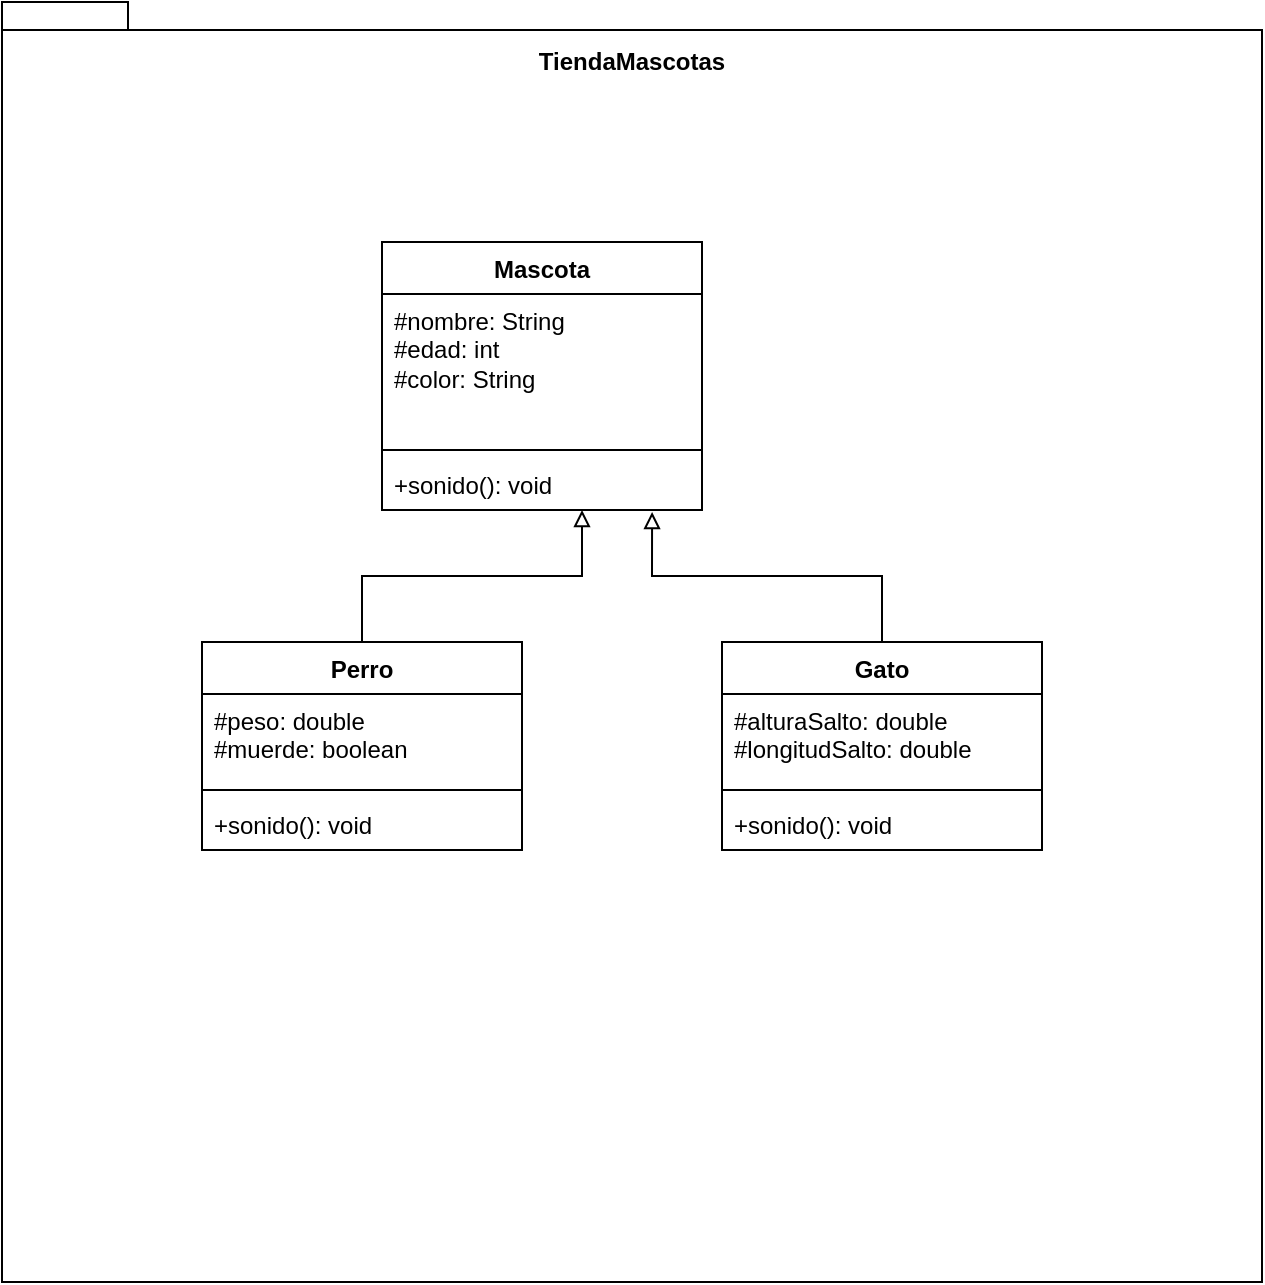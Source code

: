 <mxfile version="27.0.6">
  <diagram name="Página-1" id="NS8KIGUGybEMAQ8PBQUK">
    <mxGraphModel dx="872" dy="1642" grid="1" gridSize="10" guides="1" tooltips="1" connect="1" arrows="1" fold="1" page="1" pageScale="1" pageWidth="827" pageHeight="1169" math="0" shadow="0">
      <root>
        <mxCell id="0" />
        <mxCell id="1" parent="0" />
        <mxCell id="YhnHtKJHwIojqRvnkHCP-1" value="TiendaMascotas&lt;div&gt;&lt;br&gt;&lt;/div&gt;&lt;div&gt;&lt;br&gt;&lt;/div&gt;&lt;div&gt;&lt;br&gt;&lt;/div&gt;&lt;div&gt;&lt;br&gt;&lt;/div&gt;&lt;div&gt;&lt;br&gt;&lt;/div&gt;&lt;div&gt;&lt;br&gt;&lt;/div&gt;&lt;div&gt;&lt;br&gt;&lt;/div&gt;&lt;div&gt;&lt;br&gt;&lt;/div&gt;&lt;div&gt;&lt;br&gt;&lt;/div&gt;&lt;div&gt;&lt;br&gt;&lt;/div&gt;&lt;div&gt;&lt;br&gt;&lt;/div&gt;&lt;div&gt;&lt;br&gt;&lt;/div&gt;&lt;div&gt;&lt;br&gt;&lt;/div&gt;&lt;div&gt;&lt;br&gt;&lt;/div&gt;&lt;div&gt;&lt;br&gt;&lt;/div&gt;&lt;div&gt;&lt;br&gt;&lt;/div&gt;&lt;div&gt;&lt;br&gt;&lt;/div&gt;&lt;div&gt;&lt;br&gt;&lt;/div&gt;&lt;div&gt;&lt;br&gt;&lt;/div&gt;&lt;div&gt;&lt;br&gt;&lt;/div&gt;&lt;div&gt;&lt;br&gt;&lt;/div&gt;&lt;div&gt;&lt;br&gt;&lt;/div&gt;&lt;div&gt;&lt;br&gt;&lt;/div&gt;&lt;div&gt;&lt;br&gt;&lt;/div&gt;&lt;div&gt;&lt;br&gt;&lt;/div&gt;&lt;div&gt;&lt;br&gt;&lt;/div&gt;&lt;div&gt;&lt;br&gt;&lt;/div&gt;&lt;div&gt;&lt;br&gt;&lt;/div&gt;&lt;div&gt;&lt;br&gt;&lt;/div&gt;&lt;div&gt;&lt;br&gt;&lt;/div&gt;&lt;div&gt;&lt;br&gt;&lt;/div&gt;&lt;div&gt;&lt;br&gt;&lt;/div&gt;&lt;div&gt;&lt;br&gt;&lt;/div&gt;&lt;div&gt;&lt;br&gt;&lt;/div&gt;&lt;div&gt;&lt;br&gt;&lt;/div&gt;&lt;div&gt;&lt;br&gt;&lt;/div&gt;&lt;div&gt;&lt;br&gt;&lt;/div&gt;&lt;div&gt;&lt;br&gt;&lt;/div&gt;&lt;div&gt;&lt;br&gt;&lt;/div&gt;&lt;div&gt;&lt;br&gt;&lt;/div&gt;&lt;div&gt;&lt;br&gt;&lt;/div&gt;" style="shape=folder;fontStyle=1;spacingTop=10;tabWidth=40;tabHeight=14;tabPosition=left;html=1;whiteSpace=wrap;" vertex="1" parent="1">
          <mxGeometry x="140" y="-10" width="630" height="640" as="geometry" />
        </mxCell>
        <mxCell id="YhnHtKJHwIojqRvnkHCP-2" value="Mascota" style="swimlane;fontStyle=1;align=center;verticalAlign=top;childLayout=stackLayout;horizontal=1;startSize=26;horizontalStack=0;resizeParent=1;resizeParentMax=0;resizeLast=0;collapsible=1;marginBottom=0;whiteSpace=wrap;html=1;" vertex="1" parent="1">
          <mxGeometry x="330" y="110" width="160" height="134" as="geometry" />
        </mxCell>
        <mxCell id="YhnHtKJHwIojqRvnkHCP-3" value="#nombre: String&lt;div&gt;#edad: int&lt;/div&gt;&lt;div&gt;#color: String&lt;/div&gt;" style="text;strokeColor=none;fillColor=none;align=left;verticalAlign=top;spacingLeft=4;spacingRight=4;overflow=hidden;rotatable=0;points=[[0,0.5],[1,0.5]];portConstraint=eastwest;whiteSpace=wrap;html=1;" vertex="1" parent="YhnHtKJHwIojqRvnkHCP-2">
          <mxGeometry y="26" width="160" height="74" as="geometry" />
        </mxCell>
        <mxCell id="YhnHtKJHwIojqRvnkHCP-4" value="" style="line;strokeWidth=1;fillColor=none;align=left;verticalAlign=middle;spacingTop=-1;spacingLeft=3;spacingRight=3;rotatable=0;labelPosition=right;points=[];portConstraint=eastwest;strokeColor=inherit;" vertex="1" parent="YhnHtKJHwIojqRvnkHCP-2">
          <mxGeometry y="100" width="160" height="8" as="geometry" />
        </mxCell>
        <mxCell id="YhnHtKJHwIojqRvnkHCP-5" value="+sonido(): void" style="text;strokeColor=none;fillColor=none;align=left;verticalAlign=top;spacingLeft=4;spacingRight=4;overflow=hidden;rotatable=0;points=[[0,0.5],[1,0.5]];portConstraint=eastwest;whiteSpace=wrap;html=1;" vertex="1" parent="YhnHtKJHwIojqRvnkHCP-2">
          <mxGeometry y="108" width="160" height="26" as="geometry" />
        </mxCell>
        <mxCell id="YhnHtKJHwIojqRvnkHCP-6" value="Perro" style="swimlane;fontStyle=1;align=center;verticalAlign=top;childLayout=stackLayout;horizontal=1;startSize=26;horizontalStack=0;resizeParent=1;resizeParentMax=0;resizeLast=0;collapsible=1;marginBottom=0;whiteSpace=wrap;html=1;" vertex="1" parent="1">
          <mxGeometry x="240" y="310" width="160" height="104" as="geometry" />
        </mxCell>
        <mxCell id="YhnHtKJHwIojqRvnkHCP-7" value="#peso: double&lt;div&gt;#muerde: boolean&lt;/div&gt;" style="text;strokeColor=none;fillColor=none;align=left;verticalAlign=top;spacingLeft=4;spacingRight=4;overflow=hidden;rotatable=0;points=[[0,0.5],[1,0.5]];portConstraint=eastwest;whiteSpace=wrap;html=1;" vertex="1" parent="YhnHtKJHwIojqRvnkHCP-6">
          <mxGeometry y="26" width="160" height="44" as="geometry" />
        </mxCell>
        <mxCell id="YhnHtKJHwIojqRvnkHCP-8" value="" style="line;strokeWidth=1;fillColor=none;align=left;verticalAlign=middle;spacingTop=-1;spacingLeft=3;spacingRight=3;rotatable=0;labelPosition=right;points=[];portConstraint=eastwest;strokeColor=inherit;" vertex="1" parent="YhnHtKJHwIojqRvnkHCP-6">
          <mxGeometry y="70" width="160" height="8" as="geometry" />
        </mxCell>
        <mxCell id="YhnHtKJHwIojqRvnkHCP-9" value="+sonido(): void" style="text;strokeColor=none;fillColor=none;align=left;verticalAlign=top;spacingLeft=4;spacingRight=4;overflow=hidden;rotatable=0;points=[[0,0.5],[1,0.5]];portConstraint=eastwest;whiteSpace=wrap;html=1;" vertex="1" parent="YhnHtKJHwIojqRvnkHCP-6">
          <mxGeometry y="78" width="160" height="26" as="geometry" />
        </mxCell>
        <mxCell id="YhnHtKJHwIojqRvnkHCP-10" value="Gato" style="swimlane;fontStyle=1;align=center;verticalAlign=top;childLayout=stackLayout;horizontal=1;startSize=26;horizontalStack=0;resizeParent=1;resizeParentMax=0;resizeLast=0;collapsible=1;marginBottom=0;whiteSpace=wrap;html=1;" vertex="1" parent="1">
          <mxGeometry x="500" y="310" width="160" height="104" as="geometry" />
        </mxCell>
        <mxCell id="YhnHtKJHwIojqRvnkHCP-11" value="#alturaSalto: double&lt;div&gt;#longitudSalto: double&lt;/div&gt;" style="text;strokeColor=none;fillColor=none;align=left;verticalAlign=top;spacingLeft=4;spacingRight=4;overflow=hidden;rotatable=0;points=[[0,0.5],[1,0.5]];portConstraint=eastwest;whiteSpace=wrap;html=1;" vertex="1" parent="YhnHtKJHwIojqRvnkHCP-10">
          <mxGeometry y="26" width="160" height="44" as="geometry" />
        </mxCell>
        <mxCell id="YhnHtKJHwIojqRvnkHCP-12" value="" style="line;strokeWidth=1;fillColor=none;align=left;verticalAlign=middle;spacingTop=-1;spacingLeft=3;spacingRight=3;rotatable=0;labelPosition=right;points=[];portConstraint=eastwest;strokeColor=inherit;" vertex="1" parent="YhnHtKJHwIojqRvnkHCP-10">
          <mxGeometry y="70" width="160" height="8" as="geometry" />
        </mxCell>
        <mxCell id="YhnHtKJHwIojqRvnkHCP-13" value="+sonido(): void" style="text;strokeColor=none;fillColor=none;align=left;verticalAlign=top;spacingLeft=4;spacingRight=4;overflow=hidden;rotatable=0;points=[[0,0.5],[1,0.5]];portConstraint=eastwest;whiteSpace=wrap;html=1;" vertex="1" parent="YhnHtKJHwIojqRvnkHCP-10">
          <mxGeometry y="78" width="160" height="26" as="geometry" />
        </mxCell>
        <mxCell id="YhnHtKJHwIojqRvnkHCP-14" style="edgeStyle=orthogonalEdgeStyle;rounded=0;orthogonalLoop=1;jettySize=auto;html=1;entryX=0.625;entryY=1;entryDx=0;entryDy=0;entryPerimeter=0;endArrow=block;endFill=0;" edge="1" parent="1" source="YhnHtKJHwIojqRvnkHCP-6" target="YhnHtKJHwIojqRvnkHCP-5">
          <mxGeometry relative="1" as="geometry" />
        </mxCell>
        <mxCell id="YhnHtKJHwIojqRvnkHCP-15" style="edgeStyle=orthogonalEdgeStyle;rounded=0;orthogonalLoop=1;jettySize=auto;html=1;entryX=0.844;entryY=1.038;entryDx=0;entryDy=0;entryPerimeter=0;endArrow=block;endFill=0;" edge="1" parent="1" source="YhnHtKJHwIojqRvnkHCP-10" target="YhnHtKJHwIojqRvnkHCP-5">
          <mxGeometry relative="1" as="geometry" />
        </mxCell>
      </root>
    </mxGraphModel>
  </diagram>
</mxfile>
